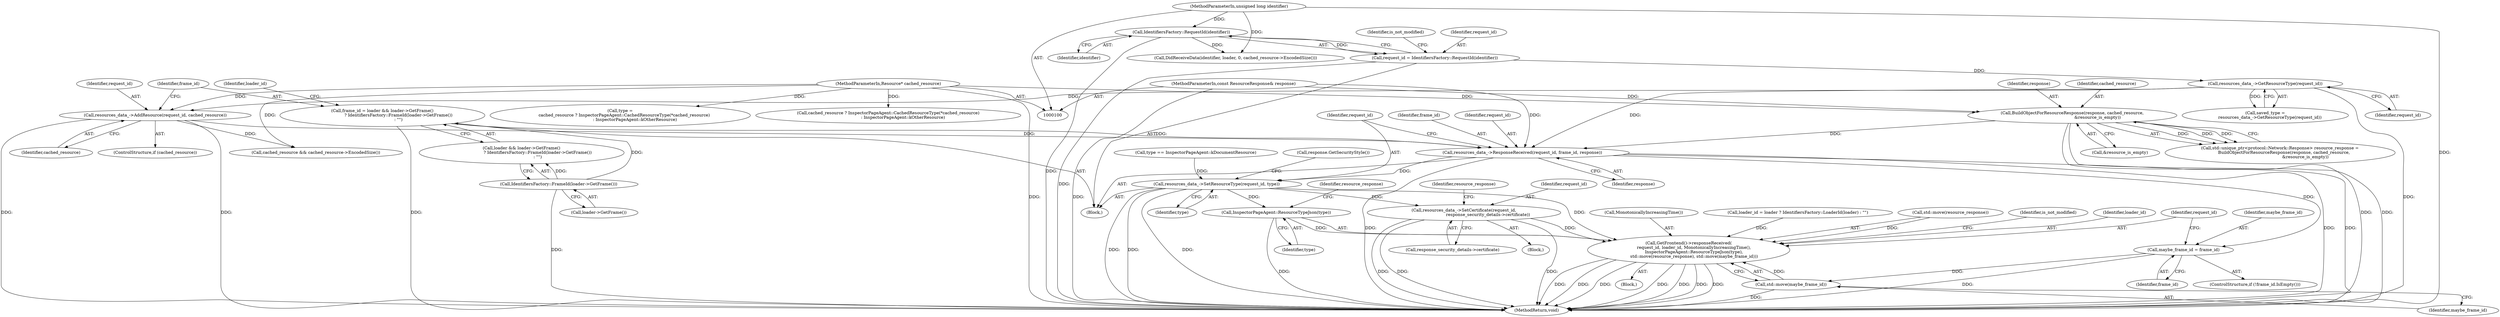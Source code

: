 digraph "0_Chrome_1c40f9042ae2d6ee7483d72998aabb5e73b2ff60_0@API" {
"1000202" [label="(Call,resources_data_->ResponseReceived(request_id, frame_id, response))"];
"1000181" [label="(Call,resources_data_->AddResource(request_id, cached_resource))"];
"1000144" [label="(Call,resources_data_->GetResourceType(request_id))"];
"1000107" [label="(Call,request_id = IdentifiersFactory::RequestId(identifier))"];
"1000109" [label="(Call,IdentifiersFactory::RequestId(identifier))"];
"1000101" [label="(MethodParameterIn,unsigned long identifier)"];
"1000104" [label="(MethodParameterIn,Resource* cached_resource)"];
"1000185" [label="(Call,frame_id = loader && loader->GetFrame()\n                        ? IdentifiersFactory::FrameId(loader->GetFrame())\n                        : \"\")"];
"1000191" [label="(Call,IdentifiersFactory::FrameId(loader->GetFrame()))"];
"1000127" [label="(Call,BuildObjectForResourceResponse(response, cached_resource,\n                                      &resource_is_empty))"];
"1000103" [label="(MethodParameterIn,const ResourceResponse& response)"];
"1000206" [label="(Call,resources_data_->SetResourceType(request_id, type))"];
"1000222" [label="(Call,resources_data_->SetCertificate(request_id,\n                                    response_security_details->certificate))"];
"1000240" [label="(Call,GetFrontend()->responseReceived(\n        request_id, loader_id, MonotonicallyIncreasingTime(),\n        InspectorPageAgent::ResourceTypeJson(type),\n        std::move(resource_response), std::move(maybe_frame_id)))"];
"1000244" [label="(Call,InspectorPageAgent::ResourceTypeJson(type))"];
"1000237" [label="(Call,maybe_frame_id = frame_id)"];
"1000248" [label="(Call,std::move(maybe_frame_id))"];
"1000204" [label="(Identifier,frame_id)"];
"1000238" [label="(Identifier,maybe_frame_id)"];
"1000191" [label="(Call,IdentifiersFactory::FrameId(loader->GetFrame()))"];
"1000239" [label="(Identifier,frame_id)"];
"1000104" [label="(MethodParameterIn,Resource* cached_resource)"];
"1000217" [label="(Block,)"];
"1000229" [label="(Identifier,resource_response)"];
"1000183" [label="(Identifier,cached_resource)"];
"1000232" [label="(Block,)"];
"1000203" [label="(Identifier,request_id)"];
"1000253" [label="(Call,cached_resource && cached_resource->EncodedSize())"];
"1000244" [label="(Call,InspectorPageAgent::ResourceTypeJson(type))"];
"1000195" [label="(Call,loader_id = loader ? IdentifiersFactory::LoaderId(loader) : \"\")"];
"1000202" [label="(Call,resources_data_->ResponseReceived(request_id, frame_id, response))"];
"1000234" [label="(ControlStructure,if (!frame_id.IsEmpty()))"];
"1000182" [label="(Identifier,request_id)"];
"1000223" [label="(Identifier,request_id)"];
"1000245" [label="(Identifier,type)"];
"1000127" [label="(Call,BuildObjectForResourceResponse(response, cached_resource,\n                                      &resource_is_empty))"];
"1000144" [label="(Call,resources_data_->GetResourceType(request_id))"];
"1000179" [label="(ControlStructure,if (cached_resource))"];
"1000224" [label="(Call,response_security_details->certificate)"];
"1000145" [label="(Identifier,request_id)"];
"1000261" [label="(MethodReturn,void)"];
"1000248" [label="(Call,std::move(maybe_frame_id))"];
"1000246" [label="(Call,std::move(resource_response))"];
"1000181" [label="(Call,resources_data_->AddResource(request_id, cached_resource))"];
"1000205" [label="(Identifier,response)"];
"1000207" [label="(Identifier,request_id)"];
"1000222" [label="(Call,resources_data_->SetCertificate(request_id,\n                                    response_security_details->certificate))"];
"1000240" [label="(Call,GetFrontend()->responseReceived(\n        request_id, loader_id, MonotonicallyIncreasingTime(),\n        InspectorPageAgent::ResourceTypeJson(type),\n        std::move(resource_response), std::move(maybe_frame_id)))"];
"1000241" [label="(Identifier,request_id)"];
"1000129" [label="(Identifier,cached_resource)"];
"1000249" [label="(Identifier,maybe_frame_id)"];
"1000103" [label="(MethodParameterIn,const ResourceResponse& response)"];
"1000109" [label="(Call,IdentifiersFactory::RequestId(identifier))"];
"1000110" [label="(Identifier,identifier)"];
"1000187" [label="(Call,loader && loader->GetFrame()\n                        ? IdentifiersFactory::FrameId(loader->GetFrame())\n                        : \"\")"];
"1000192" [label="(Call,loader->GetFrame())"];
"1000113" [label="(Identifier,is_not_modified)"];
"1000256" [label="(Call,DidReceiveData(identifier, loader, 0, cached_resource->EncodedSize()))"];
"1000142" [label="(Call,saved_type =\n       resources_data_->GetResourceType(request_id))"];
"1000185" [label="(Call,frame_id = loader && loader->GetFrame()\n                        ? IdentifiersFactory::FrameId(loader->GetFrame())\n                        : \"\")"];
"1000252" [label="(Identifier,is_not_modified)"];
"1000107" [label="(Call,request_id = IdentifiersFactory::RequestId(identifier))"];
"1000130" [label="(Call,&resource_is_empty)"];
"1000242" [label="(Identifier,loader_id)"];
"1000108" [label="(Identifier,request_id)"];
"1000237" [label="(Call,maybe_frame_id = frame_id)"];
"1000206" [label="(Call,resources_data_->SetResourceType(request_id, type))"];
"1000121" [label="(Call,std::unique_ptr<protocol::Network::Response> resource_response =\n      BuildObjectForResourceResponse(response, cached_resource,\n                                      &resource_is_empty))"];
"1000208" [label="(Identifier,type)"];
"1000133" [label="(Call,type =\n      cached_resource ? InspectorPageAgent::CachedResourceType(*cached_resource)\n                      : InspectorPageAgent::kOtherResource)"];
"1000128" [label="(Identifier,response)"];
"1000243" [label="(Call,MonotonicallyIncreasingTime())"];
"1000101" [label="(MethodParameterIn,unsigned long identifier)"];
"1000247" [label="(Identifier,resource_response)"];
"1000186" [label="(Identifier,frame_id)"];
"1000172" [label="(Call,type == InspectorPageAgent::kDocumentResource)"];
"1000105" [label="(Block,)"];
"1000135" [label="(Call,cached_resource ? InspectorPageAgent::CachedResourceType(*cached_resource)\n                      : InspectorPageAgent::kOtherResource)"];
"1000212" [label="(Call,response.GetSecurityStyle())"];
"1000196" [label="(Identifier,loader_id)"];
"1000202" -> "1000105"  [label="AST: "];
"1000202" -> "1000205"  [label="CFG: "];
"1000203" -> "1000202"  [label="AST: "];
"1000204" -> "1000202"  [label="AST: "];
"1000205" -> "1000202"  [label="AST: "];
"1000207" -> "1000202"  [label="CFG: "];
"1000202" -> "1000261"  [label="DDG: "];
"1000202" -> "1000261"  [label="DDG: "];
"1000202" -> "1000261"  [label="DDG: "];
"1000181" -> "1000202"  [label="DDG: "];
"1000144" -> "1000202"  [label="DDG: "];
"1000185" -> "1000202"  [label="DDG: "];
"1000127" -> "1000202"  [label="DDG: "];
"1000103" -> "1000202"  [label="DDG: "];
"1000202" -> "1000206"  [label="DDG: "];
"1000202" -> "1000237"  [label="DDG: "];
"1000181" -> "1000179"  [label="AST: "];
"1000181" -> "1000183"  [label="CFG: "];
"1000182" -> "1000181"  [label="AST: "];
"1000183" -> "1000181"  [label="AST: "];
"1000186" -> "1000181"  [label="CFG: "];
"1000181" -> "1000261"  [label="DDG: "];
"1000181" -> "1000261"  [label="DDG: "];
"1000144" -> "1000181"  [label="DDG: "];
"1000104" -> "1000181"  [label="DDG: "];
"1000181" -> "1000253"  [label="DDG: "];
"1000144" -> "1000142"  [label="AST: "];
"1000144" -> "1000145"  [label="CFG: "];
"1000145" -> "1000144"  [label="AST: "];
"1000142" -> "1000144"  [label="CFG: "];
"1000144" -> "1000261"  [label="DDG: "];
"1000144" -> "1000142"  [label="DDG: "];
"1000107" -> "1000144"  [label="DDG: "];
"1000107" -> "1000105"  [label="AST: "];
"1000107" -> "1000109"  [label="CFG: "];
"1000108" -> "1000107"  [label="AST: "];
"1000109" -> "1000107"  [label="AST: "];
"1000113" -> "1000107"  [label="CFG: "];
"1000107" -> "1000261"  [label="DDG: "];
"1000109" -> "1000107"  [label="DDG: "];
"1000109" -> "1000110"  [label="CFG: "];
"1000110" -> "1000109"  [label="AST: "];
"1000109" -> "1000261"  [label="DDG: "];
"1000101" -> "1000109"  [label="DDG: "];
"1000109" -> "1000256"  [label="DDG: "];
"1000101" -> "1000100"  [label="AST: "];
"1000101" -> "1000261"  [label="DDG: "];
"1000101" -> "1000256"  [label="DDG: "];
"1000104" -> "1000100"  [label="AST: "];
"1000104" -> "1000261"  [label="DDG: "];
"1000104" -> "1000127"  [label="DDG: "];
"1000104" -> "1000133"  [label="DDG: "];
"1000104" -> "1000135"  [label="DDG: "];
"1000104" -> "1000253"  [label="DDG: "];
"1000185" -> "1000105"  [label="AST: "];
"1000185" -> "1000187"  [label="CFG: "];
"1000186" -> "1000185"  [label="AST: "];
"1000187" -> "1000185"  [label="AST: "];
"1000196" -> "1000185"  [label="CFG: "];
"1000185" -> "1000261"  [label="DDG: "];
"1000191" -> "1000185"  [label="DDG: "];
"1000191" -> "1000187"  [label="AST: "];
"1000191" -> "1000192"  [label="CFG: "];
"1000192" -> "1000191"  [label="AST: "];
"1000187" -> "1000191"  [label="CFG: "];
"1000191" -> "1000261"  [label="DDG: "];
"1000191" -> "1000187"  [label="DDG: "];
"1000127" -> "1000121"  [label="AST: "];
"1000127" -> "1000130"  [label="CFG: "];
"1000128" -> "1000127"  [label="AST: "];
"1000129" -> "1000127"  [label="AST: "];
"1000130" -> "1000127"  [label="AST: "];
"1000121" -> "1000127"  [label="CFG: "];
"1000127" -> "1000261"  [label="DDG: "];
"1000127" -> "1000261"  [label="DDG: "];
"1000127" -> "1000121"  [label="DDG: "];
"1000127" -> "1000121"  [label="DDG: "];
"1000127" -> "1000121"  [label="DDG: "];
"1000103" -> "1000127"  [label="DDG: "];
"1000103" -> "1000100"  [label="AST: "];
"1000103" -> "1000261"  [label="DDG: "];
"1000206" -> "1000105"  [label="AST: "];
"1000206" -> "1000208"  [label="CFG: "];
"1000207" -> "1000206"  [label="AST: "];
"1000208" -> "1000206"  [label="AST: "];
"1000212" -> "1000206"  [label="CFG: "];
"1000206" -> "1000261"  [label="DDG: "];
"1000206" -> "1000261"  [label="DDG: "];
"1000206" -> "1000261"  [label="DDG: "];
"1000172" -> "1000206"  [label="DDG: "];
"1000206" -> "1000222"  [label="DDG: "];
"1000206" -> "1000240"  [label="DDG: "];
"1000206" -> "1000244"  [label="DDG: "];
"1000222" -> "1000217"  [label="AST: "];
"1000222" -> "1000224"  [label="CFG: "];
"1000223" -> "1000222"  [label="AST: "];
"1000224" -> "1000222"  [label="AST: "];
"1000229" -> "1000222"  [label="CFG: "];
"1000222" -> "1000261"  [label="DDG: "];
"1000222" -> "1000261"  [label="DDG: "];
"1000222" -> "1000261"  [label="DDG: "];
"1000222" -> "1000240"  [label="DDG: "];
"1000240" -> "1000232"  [label="AST: "];
"1000240" -> "1000248"  [label="CFG: "];
"1000241" -> "1000240"  [label="AST: "];
"1000242" -> "1000240"  [label="AST: "];
"1000243" -> "1000240"  [label="AST: "];
"1000244" -> "1000240"  [label="AST: "];
"1000246" -> "1000240"  [label="AST: "];
"1000248" -> "1000240"  [label="AST: "];
"1000252" -> "1000240"  [label="CFG: "];
"1000240" -> "1000261"  [label="DDG: "];
"1000240" -> "1000261"  [label="DDG: "];
"1000240" -> "1000261"  [label="DDG: "];
"1000240" -> "1000261"  [label="DDG: "];
"1000240" -> "1000261"  [label="DDG: "];
"1000240" -> "1000261"  [label="DDG: "];
"1000240" -> "1000261"  [label="DDG: "];
"1000195" -> "1000240"  [label="DDG: "];
"1000244" -> "1000240"  [label="DDG: "];
"1000246" -> "1000240"  [label="DDG: "];
"1000248" -> "1000240"  [label="DDG: "];
"1000244" -> "1000245"  [label="CFG: "];
"1000245" -> "1000244"  [label="AST: "];
"1000247" -> "1000244"  [label="CFG: "];
"1000244" -> "1000261"  [label="DDG: "];
"1000237" -> "1000234"  [label="AST: "];
"1000237" -> "1000239"  [label="CFG: "];
"1000238" -> "1000237"  [label="AST: "];
"1000239" -> "1000237"  [label="AST: "];
"1000241" -> "1000237"  [label="CFG: "];
"1000237" -> "1000261"  [label="DDG: "];
"1000237" -> "1000248"  [label="DDG: "];
"1000248" -> "1000249"  [label="CFG: "];
"1000249" -> "1000248"  [label="AST: "];
"1000248" -> "1000261"  [label="DDG: "];
}
